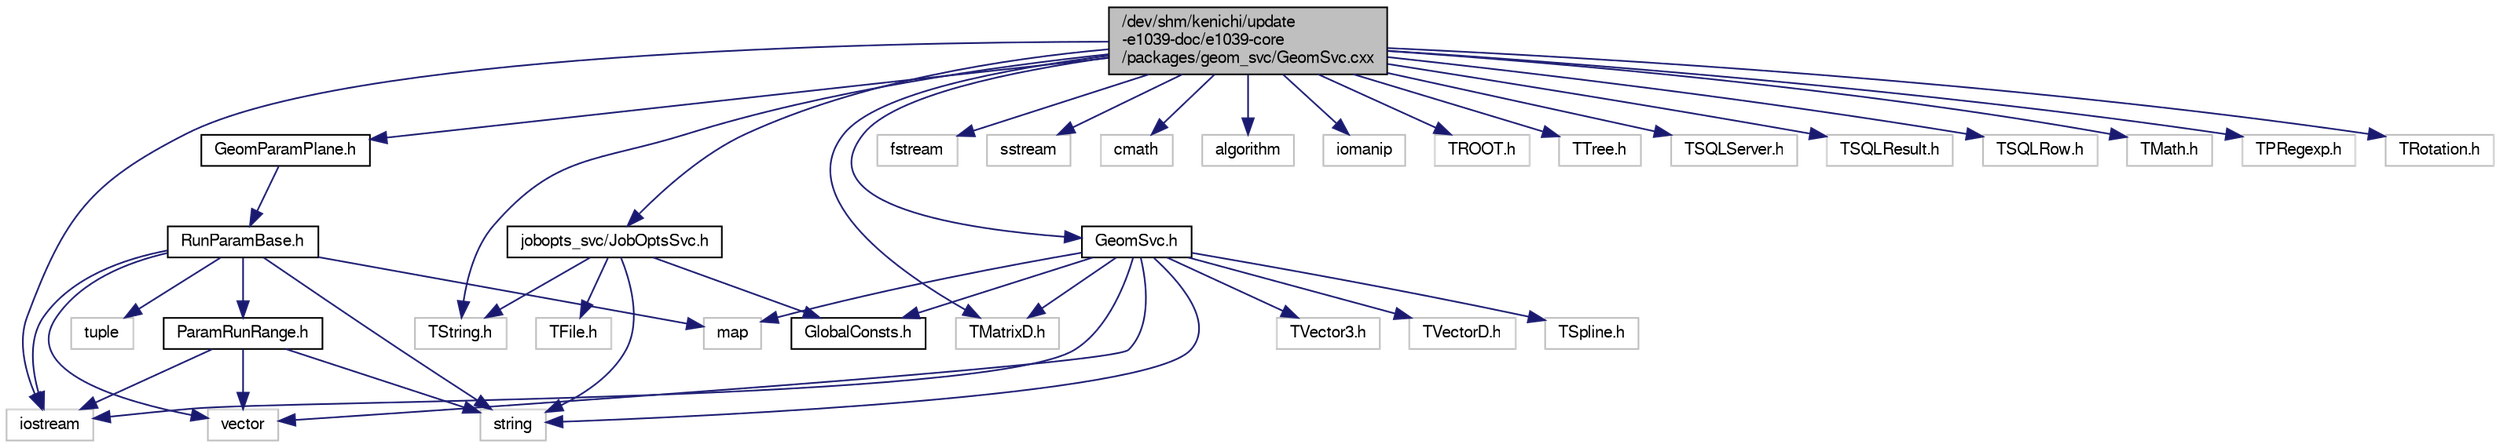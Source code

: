 digraph "/dev/shm/kenichi/update-e1039-doc/e1039-core/packages/geom_svc/GeomSvc.cxx"
{
  bgcolor="transparent";
  edge [fontname="FreeSans",fontsize="10",labelfontname="FreeSans",labelfontsize="10"];
  node [fontname="FreeSans",fontsize="10",shape=record];
  Node1 [label="/dev/shm/kenichi/update\l-e1039-doc/e1039-core\l/packages/geom_svc/GeomSvc.cxx",height=0.2,width=0.4,color="black", fillcolor="grey75", style="filled" fontcolor="black"];
  Node1 -> Node2 [color="midnightblue",fontsize="10",style="solid",fontname="FreeSans"];
  Node2 [label="iostream",height=0.2,width=0.4,color="grey75"];
  Node1 -> Node3 [color="midnightblue",fontsize="10",style="solid",fontname="FreeSans"];
  Node3 [label="fstream",height=0.2,width=0.4,color="grey75"];
  Node1 -> Node4 [color="midnightblue",fontsize="10",style="solid",fontname="FreeSans"];
  Node4 [label="sstream",height=0.2,width=0.4,color="grey75"];
  Node1 -> Node5 [color="midnightblue",fontsize="10",style="solid",fontname="FreeSans"];
  Node5 [label="cmath",height=0.2,width=0.4,color="grey75"];
  Node1 -> Node6 [color="midnightblue",fontsize="10",style="solid",fontname="FreeSans"];
  Node6 [label="algorithm",height=0.2,width=0.4,color="grey75"];
  Node1 -> Node7 [color="midnightblue",fontsize="10",style="solid",fontname="FreeSans"];
  Node7 [label="iomanip",height=0.2,width=0.4,color="grey75"];
  Node1 -> Node8 [color="midnightblue",fontsize="10",style="solid",fontname="FreeSans"];
  Node8 [label="TROOT.h",height=0.2,width=0.4,color="grey75"];
  Node1 -> Node9 [color="midnightblue",fontsize="10",style="solid",fontname="FreeSans"];
  Node9 [label="TTree.h",height=0.2,width=0.4,color="grey75"];
  Node1 -> Node10 [color="midnightblue",fontsize="10",style="solid",fontname="FreeSans"];
  Node10 [label="TSQLServer.h",height=0.2,width=0.4,color="grey75"];
  Node1 -> Node11 [color="midnightblue",fontsize="10",style="solid",fontname="FreeSans"];
  Node11 [label="TSQLResult.h",height=0.2,width=0.4,color="grey75"];
  Node1 -> Node12 [color="midnightblue",fontsize="10",style="solid",fontname="FreeSans"];
  Node12 [label="TSQLRow.h",height=0.2,width=0.4,color="grey75"];
  Node1 -> Node13 [color="midnightblue",fontsize="10",style="solid",fontname="FreeSans"];
  Node13 [label="TMath.h",height=0.2,width=0.4,color="grey75"];
  Node1 -> Node14 [color="midnightblue",fontsize="10",style="solid",fontname="FreeSans"];
  Node14 [label="TString.h",height=0.2,width=0.4,color="grey75"];
  Node1 -> Node15 [color="midnightblue",fontsize="10",style="solid",fontname="FreeSans"];
  Node15 [label="TPRegexp.h",height=0.2,width=0.4,color="grey75"];
  Node1 -> Node16 [color="midnightblue",fontsize="10",style="solid",fontname="FreeSans"];
  Node16 [label="TRotation.h",height=0.2,width=0.4,color="grey75"];
  Node1 -> Node17 [color="midnightblue",fontsize="10",style="solid",fontname="FreeSans"];
  Node17 [label="TMatrixD.h",height=0.2,width=0.4,color="grey75"];
  Node1 -> Node18 [color="midnightblue",fontsize="10",style="solid",fontname="FreeSans"];
  Node18 [label="jobopts_svc/JobOptsSvc.h",height=0.2,width=0.4,color="black",URL="$da/d12/JobOptsSvc_8h.html"];
  Node18 -> Node19 [color="midnightblue",fontsize="10",style="solid",fontname="FreeSans"];
  Node19 [label="string",height=0.2,width=0.4,color="grey75"];
  Node18 -> Node20 [color="midnightblue",fontsize="10",style="solid",fontname="FreeSans"];
  Node20 [label="TFile.h",height=0.2,width=0.4,color="grey75"];
  Node18 -> Node14 [color="midnightblue",fontsize="10",style="solid",fontname="FreeSans"];
  Node18 -> Node21 [color="midnightblue",fontsize="10",style="solid",fontname="FreeSans"];
  Node21 [label="GlobalConsts.h",height=0.2,width=0.4,color="black",URL="$dd/de2/GlobalConsts_8h.html"];
  Node1 -> Node22 [color="midnightblue",fontsize="10",style="solid",fontname="FreeSans"];
  Node22 [label="GeomParamPlane.h",height=0.2,width=0.4,color="black",URL="$de/d50/GeomParamPlane_8h.html"];
  Node22 -> Node23 [color="midnightblue",fontsize="10",style="solid",fontname="FreeSans"];
  Node23 [label="RunParamBase.h",height=0.2,width=0.4,color="black",URL="$d4/d28/RunParamBase_8h.html"];
  Node23 -> Node2 [color="midnightblue",fontsize="10",style="solid",fontname="FreeSans"];
  Node23 -> Node24 [color="midnightblue",fontsize="10",style="solid",fontname="FreeSans"];
  Node24 [label="map",height=0.2,width=0.4,color="grey75"];
  Node23 -> Node25 [color="midnightblue",fontsize="10",style="solid",fontname="FreeSans"];
  Node25 [label="vector",height=0.2,width=0.4,color="grey75"];
  Node23 -> Node19 [color="midnightblue",fontsize="10",style="solid",fontname="FreeSans"];
  Node23 -> Node26 [color="midnightblue",fontsize="10",style="solid",fontname="FreeSans"];
  Node26 [label="tuple",height=0.2,width=0.4,color="grey75"];
  Node23 -> Node27 [color="midnightblue",fontsize="10",style="solid",fontname="FreeSans"];
  Node27 [label="ParamRunRange.h",height=0.2,width=0.4,color="black",URL="$d0/dc7/ParamRunRange_8h.html"];
  Node27 -> Node2 [color="midnightblue",fontsize="10",style="solid",fontname="FreeSans"];
  Node27 -> Node25 [color="midnightblue",fontsize="10",style="solid",fontname="FreeSans"];
  Node27 -> Node19 [color="midnightblue",fontsize="10",style="solid",fontname="FreeSans"];
  Node1 -> Node28 [color="midnightblue",fontsize="10",style="solid",fontname="FreeSans"];
  Node28 [label="GeomSvc.h",height=0.2,width=0.4,color="black",URL="$d6/d19/GeomSvc_8h.html"];
  Node28 -> Node2 [color="midnightblue",fontsize="10",style="solid",fontname="FreeSans"];
  Node28 -> Node25 [color="midnightblue",fontsize="10",style="solid",fontname="FreeSans"];
  Node28 -> Node19 [color="midnightblue",fontsize="10",style="solid",fontname="FreeSans"];
  Node28 -> Node24 [color="midnightblue",fontsize="10",style="solid",fontname="FreeSans"];
  Node28 -> Node29 [color="midnightblue",fontsize="10",style="solid",fontname="FreeSans"];
  Node29 [label="TVector3.h",height=0.2,width=0.4,color="grey75"];
  Node28 -> Node30 [color="midnightblue",fontsize="10",style="solid",fontname="FreeSans"];
  Node30 [label="TVectorD.h",height=0.2,width=0.4,color="grey75"];
  Node28 -> Node17 [color="midnightblue",fontsize="10",style="solid",fontname="FreeSans"];
  Node28 -> Node31 [color="midnightblue",fontsize="10",style="solid",fontname="FreeSans"];
  Node31 [label="TSpline.h",height=0.2,width=0.4,color="grey75"];
  Node28 -> Node21 [color="midnightblue",fontsize="10",style="solid",fontname="FreeSans"];
}
